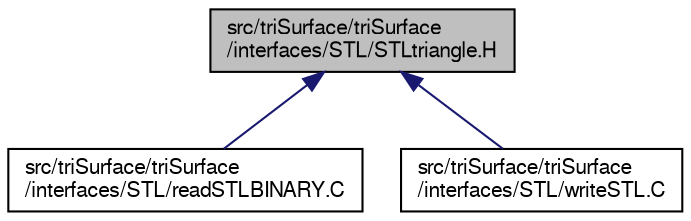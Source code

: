 digraph "src/triSurface/triSurface/interfaces/STL/STLtriangle.H"
{
  bgcolor="transparent";
  edge [fontname="FreeSans",fontsize="10",labelfontname="FreeSans",labelfontsize="10"];
  node [fontname="FreeSans",fontsize="10",shape=record];
  Node66 [label="src/triSurface/triSurface\l/interfaces/STL/STLtriangle.H",height=0.2,width=0.4,color="black", fillcolor="grey75", style="filled", fontcolor="black"];
  Node66 -> Node67 [dir="back",color="midnightblue",fontsize="10",style="solid",fontname="FreeSans"];
  Node67 [label="src/triSurface/triSurface\l/interfaces/STL/readSTLBINARY.C",height=0.2,width=0.4,color="black",URL="$a16985.html"];
  Node66 -> Node68 [dir="back",color="midnightblue",fontsize="10",style="solid",fontname="FreeSans"];
  Node68 [label="src/triSurface/triSurface\l/interfaces/STL/writeSTL.C",height=0.2,width=0.4,color="black",URL="$a16988.html"];
}
